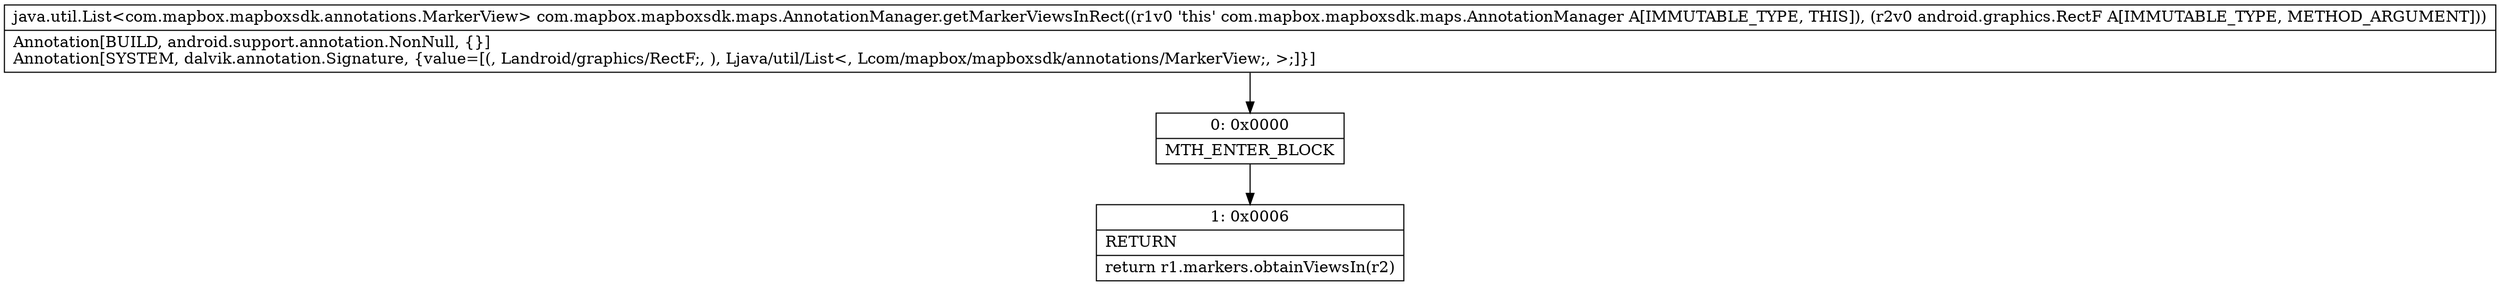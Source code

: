 digraph "CFG forcom.mapbox.mapboxsdk.maps.AnnotationManager.getMarkerViewsInRect(Landroid\/graphics\/RectF;)Ljava\/util\/List;" {
Node_0 [shape=record,label="{0\:\ 0x0000|MTH_ENTER_BLOCK\l}"];
Node_1 [shape=record,label="{1\:\ 0x0006|RETURN\l|return r1.markers.obtainViewsIn(r2)\l}"];
MethodNode[shape=record,label="{java.util.List\<com.mapbox.mapboxsdk.annotations.MarkerView\> com.mapbox.mapboxsdk.maps.AnnotationManager.getMarkerViewsInRect((r1v0 'this' com.mapbox.mapboxsdk.maps.AnnotationManager A[IMMUTABLE_TYPE, THIS]), (r2v0 android.graphics.RectF A[IMMUTABLE_TYPE, METHOD_ARGUMENT]))  | Annotation[BUILD, android.support.annotation.NonNull, \{\}]\lAnnotation[SYSTEM, dalvik.annotation.Signature, \{value=[(, Landroid\/graphics\/RectF;, ), Ljava\/util\/List\<, Lcom\/mapbox\/mapboxsdk\/annotations\/MarkerView;, \>;]\}]\l}"];
MethodNode -> Node_0;
Node_0 -> Node_1;
}

